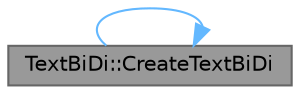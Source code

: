 digraph "TextBiDi::CreateTextBiDi"
{
 // INTERACTIVE_SVG=YES
 // LATEX_PDF_SIZE
  bgcolor="transparent";
  edge [fontname=Helvetica,fontsize=10,labelfontname=Helvetica,labelfontsize=10];
  node [fontname=Helvetica,fontsize=10,shape=box,height=0.2,width=0.4];
  rankdir="LR";
  Node1 [id="Node000001",label="TextBiDi::CreateTextBiDi",height=0.2,width=0.4,color="gray40", fillcolor="grey60", style="filled", fontcolor="black",tooltip="Create a re-usable BiDi object."];
  Node1 -> Node1 [id="edge1_Node000001_Node000001",color="steelblue1",style="solid",tooltip=" "];
}
